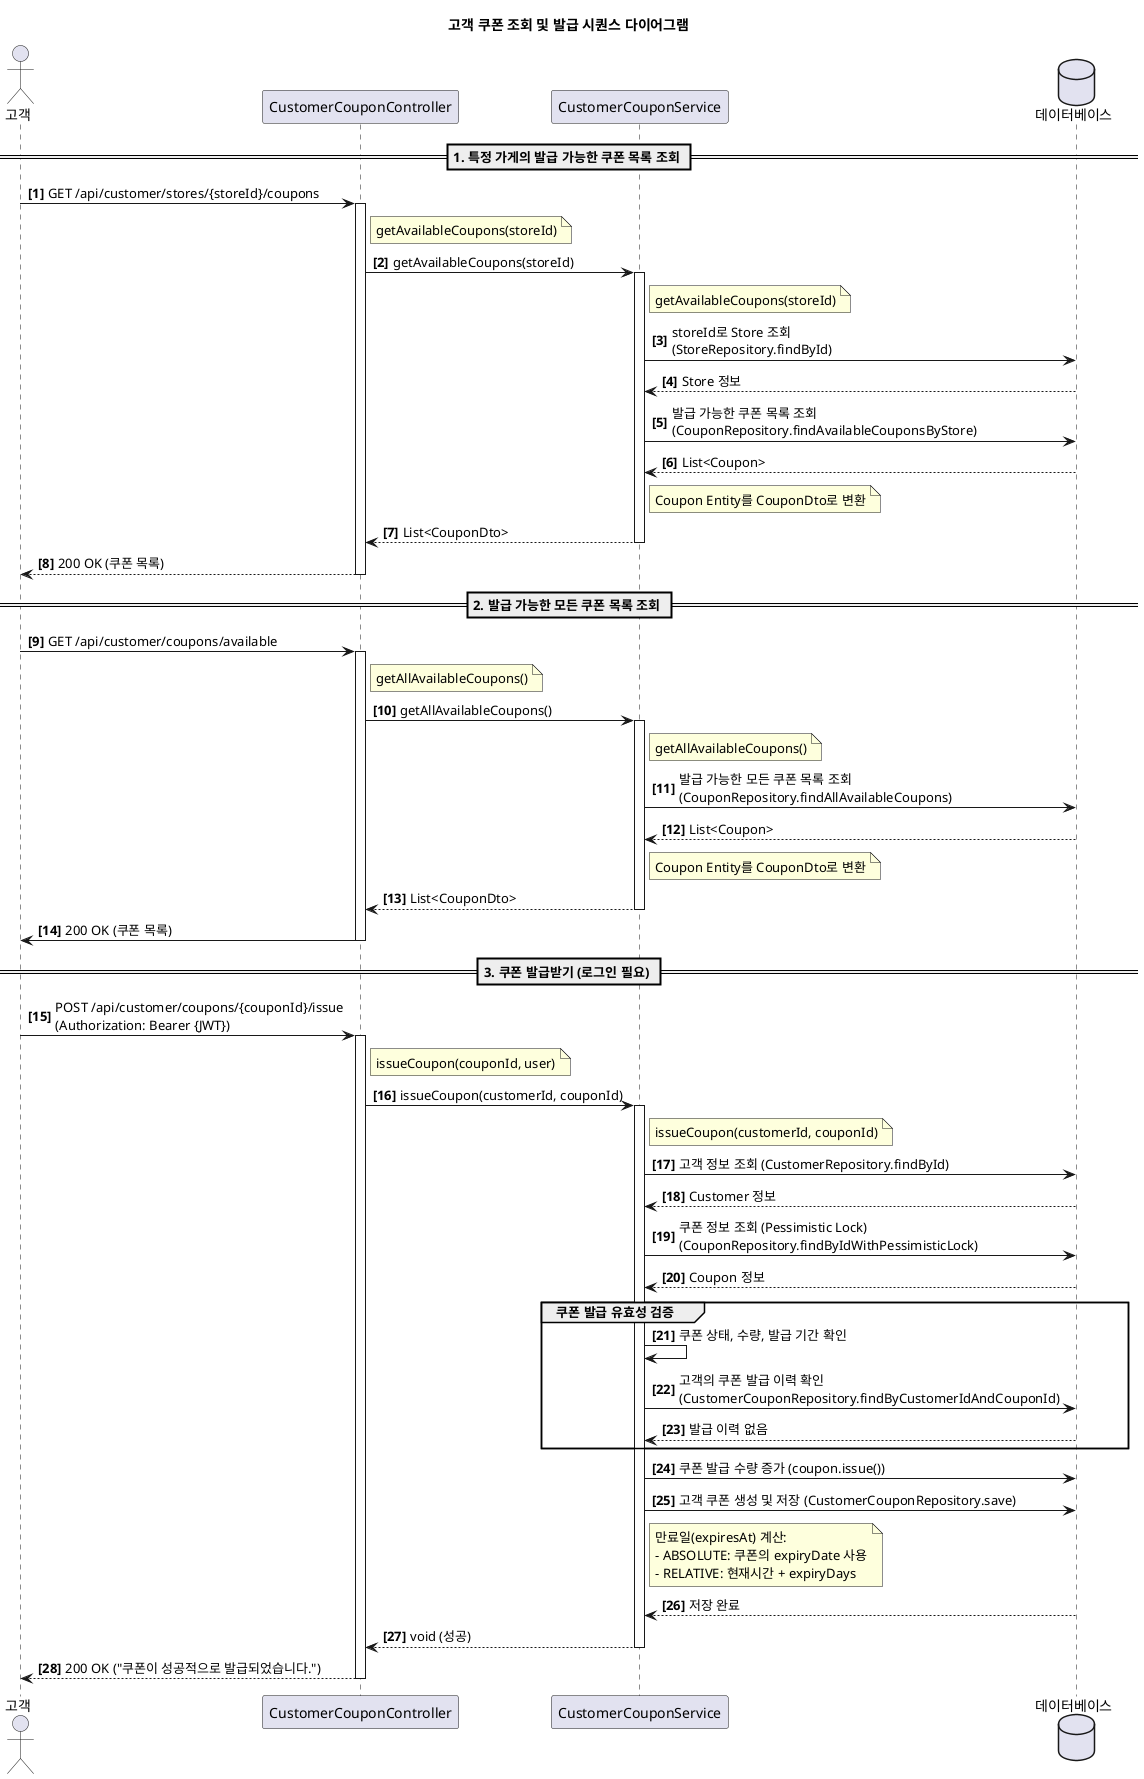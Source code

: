@startuml
'https://plantuml.com/sequence-diagram

title 고객 쿠폰 조회 및 발급 시퀀스 다이어그램

autonumber "<b>[0]"

actor "고객" as CustomerClient
participant "CustomerCouponController" as Controller
participant "CustomerCouponService" as Service
database "데이터베이스" as DB

== 1. 특정 가게의 발급 가능한 쿠폰 목록 조회 ==

CustomerClient -> Controller: GET /api/customer/stores/{storeId}/coupons
activate Controller
note right of Controller: getAvailableCoupons(storeId)

Controller -> Service: getAvailableCoupons(storeId)
activate Service
note right of Service: getAvailableCoupons(storeId)

Service -> DB: storeId로 Store 조회\n(StoreRepository.findById)
DB --> Service: Store 정보

Service -> DB: 발급 가능한 쿠폰 목록 조회\n(CouponRepository.findAvailableCouponsByStore)
DB --> Service: List<Coupon>

note right of Service: Coupon Entity를 CouponDto로 변환
Service --> Controller: List<CouponDto>
deactivate Service

Controller --> CustomerClient: 200 OK (쿠폰 목록)
deactivate Controller

== 2. 발급 가능한 모든 쿠폰 목록 조회 ==

CustomerClient -> Controller: GET /api/customer/coupons/available
activate Controller
note right of Controller: getAllAvailableCoupons()

Controller -> Service: getAllAvailableCoupons()
activate Service
note right of Service: getAllAvailableCoupons()

Service -> DB: 발급 가능한 모든 쿠폰 목록 조회\n(CouponRepository.findAllAvailableCoupons)
DB --> Service: List<Coupon>

note right of Service: Coupon Entity를 CouponDto로 변환
Service --> Controller: List<CouponDto>
deactivate Service

Controller -> CustomerClient: 200 OK (쿠폰 목록)
deactivate Controller

== 3. 쿠폰 발급받기 (로그인 필요) ==

CustomerClient -> Controller: POST /api/customer/coupons/{couponId}/issue\n(Authorization: Bearer {JWT})
activate Controller
note right of Controller: issueCoupon(couponId, user)

Controller -> Service: issueCoupon(customerId, couponId)
activate Service
note right of Service: issueCoupon(customerId, couponId)

Service -> DB: 고객 정보 조회 (CustomerRepository.findById)
DB --> Service: Customer 정보

Service -> DB: 쿠폰 정보 조회 (Pessimistic Lock)\n(CouponRepository.findByIdWithPessimisticLock)
DB --> Service: Coupon 정보

group 쿠폰 발급 유효성 검증
    Service -> Service: 쿠폰 상태, 수량, 발급 기간 확인
    Service -> DB: 고객의 쿠폰 발급 이력 확인\n(CustomerCouponRepository.findByCustomerIdAndCouponId)
    DB --> Service: 발급 이력 없음
end

Service -> DB: 쿠폰 발급 수량 증가 (coupon.issue())
Service -> DB: 고객 쿠폰 생성 및 저장 (CustomerCouponRepository.save)
note right of Service
  만료일(expiresAt) 계산:
  - ABSOLUTE: 쿠폰의 expiryDate 사용
  - RELATIVE: 현재시간 + expiryDays
end note

DB --> Service: 저장 완료
Service --> Controller: void (성공)
deactivate Service

Controller --> CustomerClient: 200 OK ("쿠폰이 성공적으로 발급되었습니다.")
deactivate Controller

@enduml